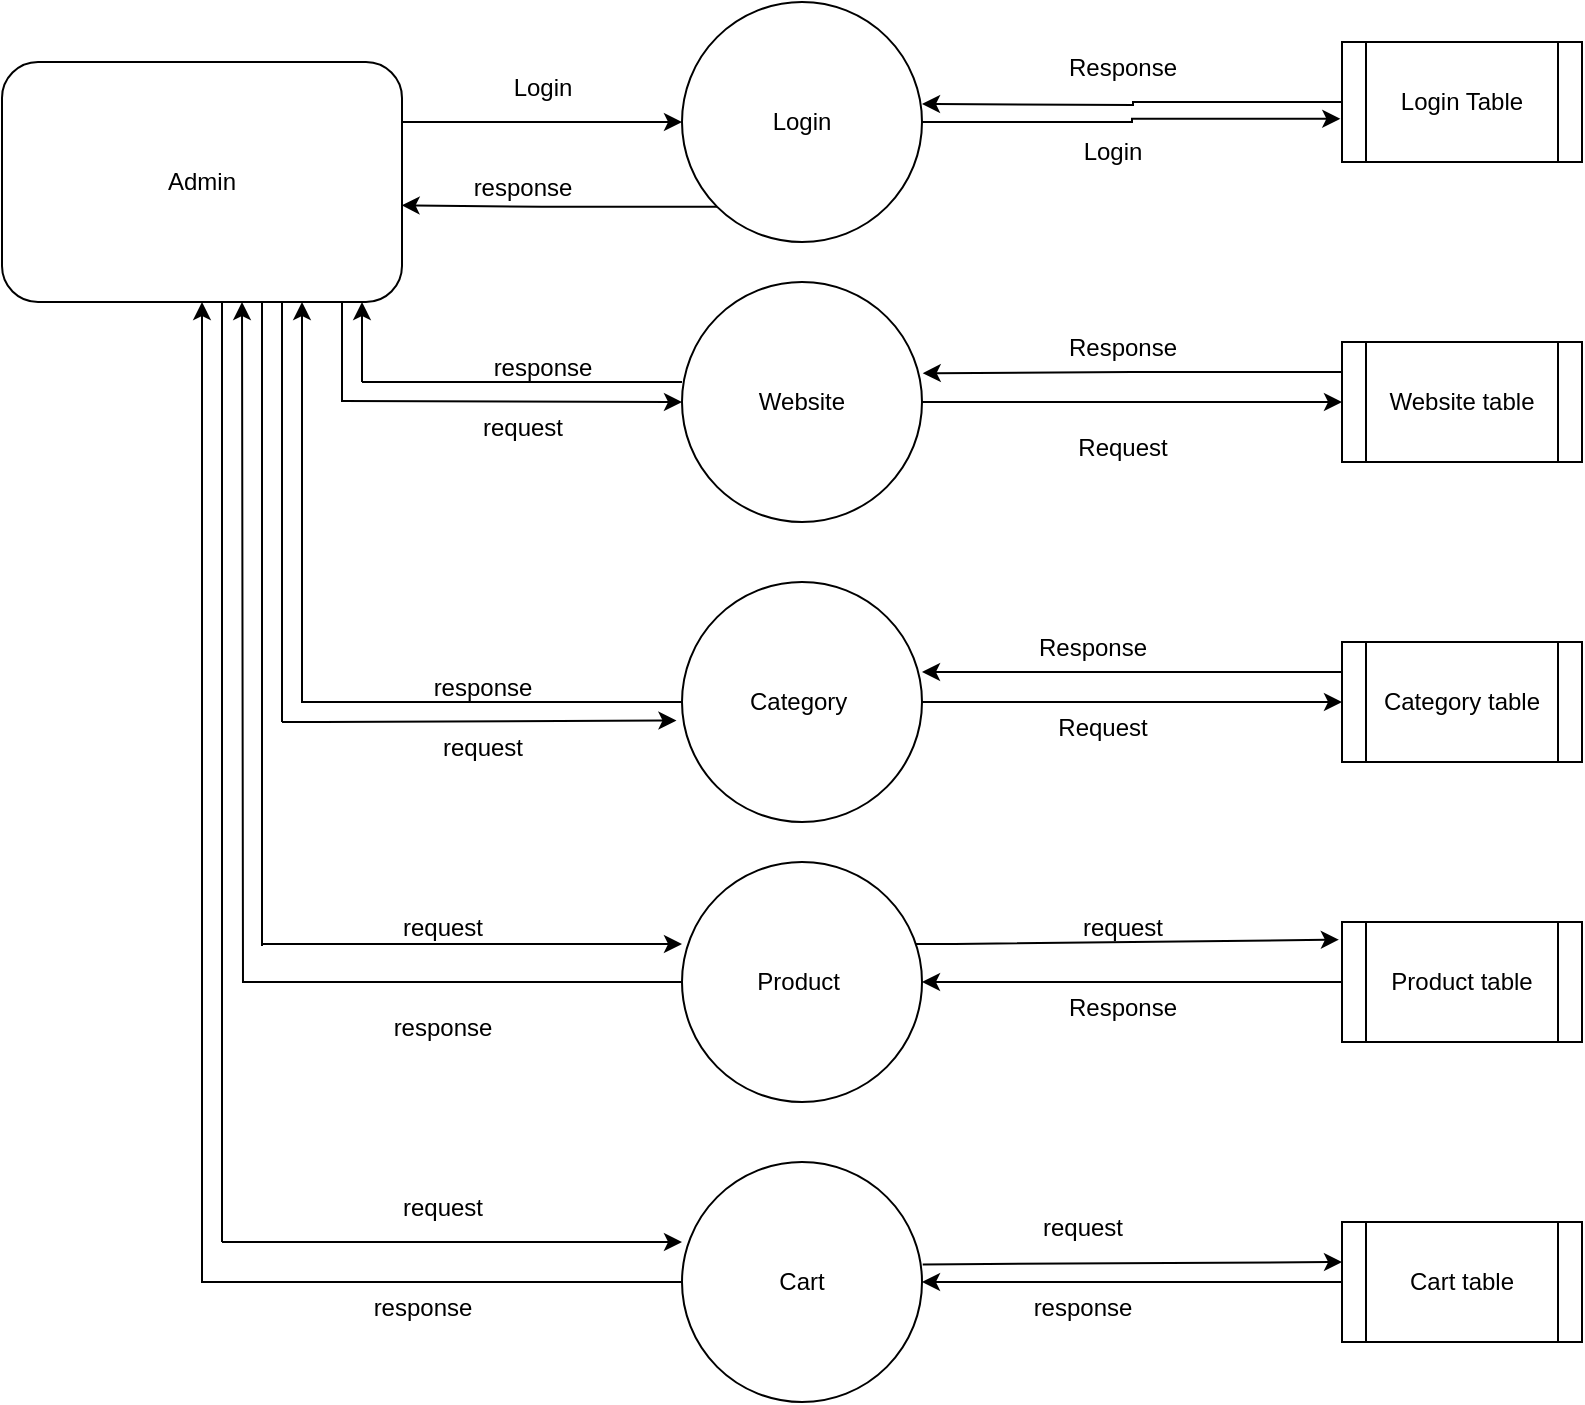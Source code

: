 <mxfile version="21.7.1" type="google">
  <diagram id="_W2-D6lv6X5I8XlYy5jh" name="Flipkart System 1.3">
    <mxGraphModel grid="1" page="1" gridSize="10" guides="1" tooltips="1" connect="1" arrows="1" fold="1" pageScale="1" pageWidth="827" pageHeight="1169" math="0" shadow="0">
      <root>
        <mxCell id="0" />
        <mxCell id="1" parent="0" />
        <mxCell id="AUYIAcIq5_yzCkyYjhh5-2" value="Admin" style="rounded=1;whiteSpace=wrap;html=1;" vertex="1" parent="1">
          <mxGeometry y="80" width="200" height="120" as="geometry" />
        </mxCell>
        <mxCell id="AUYIAcIq5_yzCkyYjhh5-3" style="edgeStyle=orthogonalEdgeStyle;rounded=0;orthogonalLoop=1;jettySize=auto;html=1;entryX=-0.007;entryY=0.64;entryDx=0;entryDy=0;entryPerimeter=0;" edge="1" parent="1" source="AUYIAcIq5_yzCkyYjhh5-4" target="AUYIAcIq5_yzCkyYjhh5-19">
          <mxGeometry relative="1" as="geometry" />
        </mxCell>
        <mxCell id="qrXQUlV4Omx71Ou4RAKh-1" style="edgeStyle=orthogonalEdgeStyle;rounded=0;orthogonalLoop=1;jettySize=auto;html=1;exitX=0;exitY=1;exitDx=0;exitDy=0;entryX=0.999;entryY=0.597;entryDx=0;entryDy=0;entryPerimeter=0;" edge="1" parent="1" source="AUYIAcIq5_yzCkyYjhh5-4" target="AUYIAcIq5_yzCkyYjhh5-2">
          <mxGeometry relative="1" as="geometry" />
        </mxCell>
        <mxCell id="AUYIAcIq5_yzCkyYjhh5-4" value="Login" style="ellipse;whiteSpace=wrap;html=1;aspect=fixed;" vertex="1" parent="1">
          <mxGeometry x="340" y="50" width="120" height="120" as="geometry" />
        </mxCell>
        <mxCell id="AUYIAcIq5_yzCkyYjhh5-5" style="edgeStyle=orthogonalEdgeStyle;rounded=0;orthogonalLoop=1;jettySize=auto;html=1;entryX=0;entryY=0.5;entryDx=0;entryDy=0;" edge="1" parent="1" source="AUYIAcIq5_yzCkyYjhh5-6" target="AUYIAcIq5_yzCkyYjhh5-21">
          <mxGeometry relative="1" as="geometry" />
        </mxCell>
        <mxCell id="AUYIAcIq5_yzCkyYjhh5-6" value="Website" style="ellipse;whiteSpace=wrap;html=1;aspect=fixed;" vertex="1" parent="1">
          <mxGeometry x="340" y="190" width="120" height="120" as="geometry" />
        </mxCell>
        <mxCell id="AUYIAcIq5_yzCkyYjhh5-7" style="edgeStyle=orthogonalEdgeStyle;rounded=0;orthogonalLoop=1;jettySize=auto;html=1;entryX=0.75;entryY=1;entryDx=0;entryDy=0;" edge="1" parent="1" source="AUYIAcIq5_yzCkyYjhh5-9" target="AUYIAcIq5_yzCkyYjhh5-2">
          <mxGeometry relative="1" as="geometry" />
        </mxCell>
        <mxCell id="AUYIAcIq5_yzCkyYjhh5-8" style="edgeStyle=orthogonalEdgeStyle;rounded=0;orthogonalLoop=1;jettySize=auto;html=1;entryX=0;entryY=0.5;entryDx=0;entryDy=0;" edge="1" parent="1" source="AUYIAcIq5_yzCkyYjhh5-9" target="AUYIAcIq5_yzCkyYjhh5-23">
          <mxGeometry relative="1" as="geometry" />
        </mxCell>
        <mxCell id="AUYIAcIq5_yzCkyYjhh5-9" value="Category&amp;nbsp;" style="ellipse;whiteSpace=wrap;html=1;aspect=fixed;" vertex="1" parent="1">
          <mxGeometry x="340" y="340" width="120" height="120" as="geometry" />
        </mxCell>
        <mxCell id="AUYIAcIq5_yzCkyYjhh5-10" style="edgeStyle=orthogonalEdgeStyle;rounded=0;orthogonalLoop=1;jettySize=auto;html=1;" edge="1" parent="1" source="AUYIAcIq5_yzCkyYjhh5-11">
          <mxGeometry relative="1" as="geometry">
            <mxPoint x="120" y="200" as="targetPoint" />
          </mxGeometry>
        </mxCell>
        <mxCell id="AUYIAcIq5_yzCkyYjhh5-11" value="Product&amp;nbsp;" style="ellipse;whiteSpace=wrap;html=1;aspect=fixed;" vertex="1" parent="1">
          <mxGeometry x="340" y="480" width="120" height="120" as="geometry" />
        </mxCell>
        <mxCell id="AUYIAcIq5_yzCkyYjhh5-12" style="edgeStyle=orthogonalEdgeStyle;rounded=0;orthogonalLoop=1;jettySize=auto;html=1;entryX=0.5;entryY=1;entryDx=0;entryDy=0;" edge="1" parent="1" source="AUYIAcIq5_yzCkyYjhh5-13" target="AUYIAcIq5_yzCkyYjhh5-2">
          <mxGeometry relative="1" as="geometry" />
        </mxCell>
        <mxCell id="AUYIAcIq5_yzCkyYjhh5-13" value="Cart" style="ellipse;whiteSpace=wrap;html=1;aspect=fixed;" vertex="1" parent="1">
          <mxGeometry x="340" y="630" width="120" height="120" as="geometry" />
        </mxCell>
        <mxCell id="AUYIAcIq5_yzCkyYjhh5-17" value="" style="endArrow=classic;html=1;rounded=0;entryX=0;entryY=0.5;entryDx=0;entryDy=0;" edge="1" parent="1" target="AUYIAcIq5_yzCkyYjhh5-4">
          <mxGeometry width="50" height="50" relative="1" as="geometry">
            <mxPoint x="200" y="110" as="sourcePoint" />
            <mxPoint x="250" y="60" as="targetPoint" />
          </mxGeometry>
        </mxCell>
        <mxCell id="AUYIAcIq5_yzCkyYjhh5-18" style="edgeStyle=orthogonalEdgeStyle;rounded=0;orthogonalLoop=1;jettySize=auto;html=1;" edge="1" parent="1" source="AUYIAcIq5_yzCkyYjhh5-19">
          <mxGeometry relative="1" as="geometry">
            <mxPoint x="460" y="101" as="targetPoint" />
          </mxGeometry>
        </mxCell>
        <mxCell id="AUYIAcIq5_yzCkyYjhh5-19" value="Login Table" style="shape=process;whiteSpace=wrap;html=1;backgroundOutline=1;" vertex="1" parent="1">
          <mxGeometry x="670" y="70" width="120" height="60" as="geometry" />
        </mxCell>
        <mxCell id="AUYIAcIq5_yzCkyYjhh5-20" style="edgeStyle=orthogonalEdgeStyle;rounded=0;orthogonalLoop=1;jettySize=auto;html=1;exitX=0;exitY=0.25;exitDx=0;exitDy=0;entryX=1.003;entryY=0.38;entryDx=0;entryDy=0;entryPerimeter=0;" edge="1" parent="1" source="AUYIAcIq5_yzCkyYjhh5-21" target="AUYIAcIq5_yzCkyYjhh5-6">
          <mxGeometry relative="1" as="geometry" />
        </mxCell>
        <mxCell id="AUYIAcIq5_yzCkyYjhh5-21" value="Website table" style="shape=process;whiteSpace=wrap;html=1;backgroundOutline=1;" vertex="1" parent="1">
          <mxGeometry x="670" y="220" width="120" height="60" as="geometry" />
        </mxCell>
        <mxCell id="AUYIAcIq5_yzCkyYjhh5-22" style="edgeStyle=orthogonalEdgeStyle;rounded=0;orthogonalLoop=1;jettySize=auto;html=1;exitX=0;exitY=0.25;exitDx=0;exitDy=0;entryX=1;entryY=0.375;entryDx=0;entryDy=0;entryPerimeter=0;" edge="1" parent="1" source="AUYIAcIq5_yzCkyYjhh5-23" target="AUYIAcIq5_yzCkyYjhh5-9">
          <mxGeometry relative="1" as="geometry" />
        </mxCell>
        <mxCell id="AUYIAcIq5_yzCkyYjhh5-23" value="Category table" style="shape=process;whiteSpace=wrap;html=1;backgroundOutline=1;" vertex="1" parent="1">
          <mxGeometry x="670" y="370" width="120" height="60" as="geometry" />
        </mxCell>
        <mxCell id="AUYIAcIq5_yzCkyYjhh5-24" style="edgeStyle=orthogonalEdgeStyle;rounded=0;orthogonalLoop=1;jettySize=auto;html=1;" edge="1" parent="1" source="AUYIAcIq5_yzCkyYjhh5-25" target="AUYIAcIq5_yzCkyYjhh5-11">
          <mxGeometry relative="1" as="geometry" />
        </mxCell>
        <mxCell id="AUYIAcIq5_yzCkyYjhh5-25" value="Product table" style="shape=process;whiteSpace=wrap;html=1;backgroundOutline=1;" vertex="1" parent="1">
          <mxGeometry x="670" y="510" width="120" height="60" as="geometry" />
        </mxCell>
        <mxCell id="AUYIAcIq5_yzCkyYjhh5-26" style="edgeStyle=orthogonalEdgeStyle;rounded=0;orthogonalLoop=1;jettySize=auto;html=1;entryX=1;entryY=0.5;entryDx=0;entryDy=0;" edge="1" parent="1" source="AUYIAcIq5_yzCkyYjhh5-27" target="AUYIAcIq5_yzCkyYjhh5-13">
          <mxGeometry relative="1" as="geometry" />
        </mxCell>
        <mxCell id="AUYIAcIq5_yzCkyYjhh5-27" value="Cart table" style="shape=process;whiteSpace=wrap;html=1;backgroundOutline=1;" vertex="1" parent="1">
          <mxGeometry x="670" y="660" width="120" height="60" as="geometry" />
        </mxCell>
        <mxCell id="AUYIAcIq5_yzCkyYjhh5-29" value="Login" style="text;html=1;align=center;verticalAlign=middle;resizable=0;points=[];autosize=1;strokeColor=none;fillColor=none;" vertex="1" parent="1">
          <mxGeometry x="530" y="110" width="50" height="30" as="geometry" />
        </mxCell>
        <mxCell id="AUYIAcIq5_yzCkyYjhh5-30" value="Response" style="text;html=1;align=center;verticalAlign=middle;resizable=0;points=[];autosize=1;strokeColor=none;fillColor=none;" vertex="1" parent="1">
          <mxGeometry x="520" y="68" width="80" height="30" as="geometry" />
        </mxCell>
        <mxCell id="AUYIAcIq5_yzCkyYjhh5-31" value="Login" style="text;html=1;align=center;verticalAlign=middle;resizable=0;points=[];autosize=1;strokeColor=none;fillColor=none;" vertex="1" parent="1">
          <mxGeometry x="245" y="78" width="50" height="30" as="geometry" />
        </mxCell>
        <mxCell id="AUYIAcIq5_yzCkyYjhh5-32" value="" style="endArrow=none;html=1;rounded=0;" edge="1" parent="1">
          <mxGeometry width="50" height="50" relative="1" as="geometry">
            <mxPoint x="340" y="240" as="sourcePoint" />
            <mxPoint x="180" y="240" as="targetPoint" />
          </mxGeometry>
        </mxCell>
        <mxCell id="AUYIAcIq5_yzCkyYjhh5-33" value="" style="endArrow=classic;html=1;rounded=0;" edge="1" parent="1">
          <mxGeometry width="50" height="50" relative="1" as="geometry">
            <mxPoint x="180" y="240" as="sourcePoint" />
            <mxPoint x="180" y="200" as="targetPoint" />
          </mxGeometry>
        </mxCell>
        <mxCell id="AUYIAcIq5_yzCkyYjhh5-34" value="" style="endArrow=none;html=1;rounded=0;" edge="1" parent="1">
          <mxGeometry width="50" height="50" relative="1" as="geometry">
            <mxPoint x="170" y="250" as="sourcePoint" />
            <mxPoint x="170" y="200" as="targetPoint" />
          </mxGeometry>
        </mxCell>
        <mxCell id="AUYIAcIq5_yzCkyYjhh5-35" value="" style="endArrow=classic;html=1;rounded=0;entryX=0;entryY=0.5;entryDx=0;entryDy=0;" edge="1" parent="1" target="AUYIAcIq5_yzCkyYjhh5-6">
          <mxGeometry width="50" height="50" relative="1" as="geometry">
            <mxPoint x="170" y="249.5" as="sourcePoint" />
            <mxPoint x="320" y="249.5" as="targetPoint" />
          </mxGeometry>
        </mxCell>
        <mxCell id="AUYIAcIq5_yzCkyYjhh5-36" value="" style="endArrow=none;html=1;rounded=0;" edge="1" parent="1">
          <mxGeometry width="50" height="50" relative="1" as="geometry">
            <mxPoint x="140" y="410" as="sourcePoint" />
            <mxPoint x="140" y="200" as="targetPoint" />
          </mxGeometry>
        </mxCell>
        <mxCell id="AUYIAcIq5_yzCkyYjhh5-37" value="" style="endArrow=classic;html=1;rounded=0;entryX=-0.023;entryY=0.577;entryDx=0;entryDy=0;entryPerimeter=0;" edge="1" parent="1" target="AUYIAcIq5_yzCkyYjhh5-9">
          <mxGeometry width="50" height="50" relative="1" as="geometry">
            <mxPoint x="140" y="410" as="sourcePoint" />
            <mxPoint x="190" y="360" as="targetPoint" />
            <Array as="points">
              <mxPoint x="160" y="410" />
            </Array>
          </mxGeometry>
        </mxCell>
        <mxCell id="AUYIAcIq5_yzCkyYjhh5-38" value="Response" style="text;html=1;align=center;verticalAlign=middle;resizable=0;points=[];autosize=1;strokeColor=none;fillColor=none;" vertex="1" parent="1">
          <mxGeometry x="505" y="358" width="80" height="30" as="geometry" />
        </mxCell>
        <mxCell id="AUYIAcIq5_yzCkyYjhh5-39" value="Response" style="text;html=1;align=center;verticalAlign=middle;resizable=0;points=[];autosize=1;strokeColor=none;fillColor=none;" vertex="1" parent="1">
          <mxGeometry x="520" y="208" width="80" height="30" as="geometry" />
        </mxCell>
        <mxCell id="AUYIAcIq5_yzCkyYjhh5-40" value="Request" style="text;html=1;align=center;verticalAlign=middle;resizable=0;points=[];autosize=1;strokeColor=none;fillColor=none;" vertex="1" parent="1">
          <mxGeometry x="525" y="258" width="70" height="30" as="geometry" />
        </mxCell>
        <mxCell id="AUYIAcIq5_yzCkyYjhh5-41" value="Request" style="text;html=1;align=center;verticalAlign=middle;resizable=0;points=[];autosize=1;strokeColor=none;fillColor=none;" vertex="1" parent="1">
          <mxGeometry x="515" y="398" width="70" height="30" as="geometry" />
        </mxCell>
        <mxCell id="AUYIAcIq5_yzCkyYjhh5-50" value="" style="endArrow=classic;html=1;rounded=0;entryX=-0.013;entryY=0.147;entryDx=0;entryDy=0;entryPerimeter=0;" edge="1" parent="1" target="AUYIAcIq5_yzCkyYjhh5-25">
          <mxGeometry width="50" height="50" relative="1" as="geometry">
            <mxPoint x="456.5" y="521" as="sourcePoint" />
            <mxPoint x="653.5" y="520" as="targetPoint" />
            <Array as="points">
              <mxPoint x="476.5" y="521" />
            </Array>
          </mxGeometry>
        </mxCell>
        <mxCell id="AUYIAcIq5_yzCkyYjhh5-51" value="" style="endArrow=classic;html=1;rounded=0;entryX=-0.023;entryY=0.577;entryDx=0;entryDy=0;entryPerimeter=0;exitX=1.003;exitY=0.427;exitDx=0;exitDy=0;exitPerimeter=0;" edge="1" parent="1" source="AUYIAcIq5_yzCkyYjhh5-13">
          <mxGeometry width="50" height="50" relative="1" as="geometry">
            <mxPoint x="473" y="681" as="sourcePoint" />
            <mxPoint x="670" y="680" as="targetPoint" />
            <Array as="points">
              <mxPoint x="493" y="681" />
            </Array>
          </mxGeometry>
        </mxCell>
        <mxCell id="AUYIAcIq5_yzCkyYjhh5-52" value="" style="endArrow=classic;html=1;rounded=0;" edge="1" parent="1">
          <mxGeometry width="50" height="50" relative="1" as="geometry">
            <mxPoint x="130" y="521" as="sourcePoint" />
            <mxPoint x="340" y="521" as="targetPoint" />
          </mxGeometry>
        </mxCell>
        <mxCell id="AUYIAcIq5_yzCkyYjhh5-53" value="" style="endArrow=none;html=1;rounded=0;" edge="1" parent="1">
          <mxGeometry width="50" height="50" relative="1" as="geometry">
            <mxPoint x="130" y="522" as="sourcePoint" />
            <mxPoint x="130" y="200" as="targetPoint" />
            <Array as="points">
              <mxPoint x="130" y="352" />
            </Array>
          </mxGeometry>
        </mxCell>
        <mxCell id="AUYIAcIq5_yzCkyYjhh5-54" value="" style="endArrow=none;html=1;rounded=0;" edge="1" parent="1">
          <mxGeometry width="50" height="50" relative="1" as="geometry">
            <mxPoint x="110" y="670" as="sourcePoint" />
            <mxPoint x="110" y="200" as="targetPoint" />
            <Array as="points">
              <mxPoint x="110" y="352" />
            </Array>
          </mxGeometry>
        </mxCell>
        <mxCell id="AUYIAcIq5_yzCkyYjhh5-55" value="" style="endArrow=classic;html=1;rounded=0;" edge="1" parent="1">
          <mxGeometry width="50" height="50" relative="1" as="geometry">
            <mxPoint x="110" y="670" as="sourcePoint" />
            <mxPoint x="340" y="670" as="targetPoint" />
          </mxGeometry>
        </mxCell>
        <mxCell id="AUYIAcIq5_yzCkyYjhh5-56" value="request" style="text;html=1;align=center;verticalAlign=middle;resizable=0;points=[];autosize=1;strokeColor=none;fillColor=none;" vertex="1" parent="1">
          <mxGeometry x="530" y="498" width="60" height="30" as="geometry" />
        </mxCell>
        <mxCell id="AUYIAcIq5_yzCkyYjhh5-57" value="Response" style="text;html=1;align=center;verticalAlign=middle;resizable=0;points=[];autosize=1;strokeColor=none;fillColor=none;" vertex="1" parent="1">
          <mxGeometry x="520" y="538" width="80" height="30" as="geometry" />
        </mxCell>
        <mxCell id="AUYIAcIq5_yzCkyYjhh5-58" value="response" style="text;html=1;align=center;verticalAlign=middle;resizable=0;points=[];autosize=1;strokeColor=none;fillColor=none;" vertex="1" parent="1">
          <mxGeometry x="235" y="218" width="70" height="30" as="geometry" />
        </mxCell>
        <mxCell id="AUYIAcIq5_yzCkyYjhh5-59" value="request" style="text;html=1;align=center;verticalAlign=middle;resizable=0;points=[];autosize=1;strokeColor=none;fillColor=none;" vertex="1" parent="1">
          <mxGeometry x="230" y="248" width="60" height="30" as="geometry" />
        </mxCell>
        <mxCell id="AUYIAcIq5_yzCkyYjhh5-60" value="response" style="text;html=1;align=center;verticalAlign=middle;resizable=0;points=[];autosize=1;strokeColor=none;fillColor=none;" vertex="1" parent="1">
          <mxGeometry x="205" y="378" width="70" height="30" as="geometry" />
        </mxCell>
        <mxCell id="AUYIAcIq5_yzCkyYjhh5-61" value="request" style="text;html=1;align=center;verticalAlign=middle;resizable=0;points=[];autosize=1;strokeColor=none;fillColor=none;" vertex="1" parent="1">
          <mxGeometry x="210" y="408" width="60" height="30" as="geometry" />
        </mxCell>
        <mxCell id="AUYIAcIq5_yzCkyYjhh5-62" value="request" style="text;html=1;align=center;verticalAlign=middle;resizable=0;points=[];autosize=1;strokeColor=none;fillColor=none;" vertex="1" parent="1">
          <mxGeometry x="190" y="498" width="60" height="30" as="geometry" />
        </mxCell>
        <mxCell id="AUYIAcIq5_yzCkyYjhh5-63" value="response" style="text;html=1;align=center;verticalAlign=middle;resizable=0;points=[];autosize=1;strokeColor=none;fillColor=none;" vertex="1" parent="1">
          <mxGeometry x="185" y="548" width="70" height="30" as="geometry" />
        </mxCell>
        <mxCell id="AUYIAcIq5_yzCkyYjhh5-64" value="request" style="text;html=1;align=center;verticalAlign=middle;resizable=0;points=[];autosize=1;strokeColor=none;fillColor=none;" vertex="1" parent="1">
          <mxGeometry x="190" y="638" width="60" height="30" as="geometry" />
        </mxCell>
        <mxCell id="AUYIAcIq5_yzCkyYjhh5-65" value="response" style="text;html=1;align=center;verticalAlign=middle;resizable=0;points=[];autosize=1;strokeColor=none;fillColor=none;" vertex="1" parent="1">
          <mxGeometry x="175" y="688" width="70" height="30" as="geometry" />
        </mxCell>
        <mxCell id="AUYIAcIq5_yzCkyYjhh5-66" value="request" style="text;html=1;align=center;verticalAlign=middle;resizable=0;points=[];autosize=1;strokeColor=none;fillColor=none;" vertex="1" parent="1">
          <mxGeometry x="510" y="648" width="60" height="30" as="geometry" />
        </mxCell>
        <mxCell id="AUYIAcIq5_yzCkyYjhh5-67" value="response" style="text;html=1;align=center;verticalAlign=middle;resizable=0;points=[];autosize=1;strokeColor=none;fillColor=none;" vertex="1" parent="1">
          <mxGeometry x="505" y="688" width="70" height="30" as="geometry" />
        </mxCell>
        <mxCell id="YJXjgFJDtZ89pSUGpGok-1" value="response" style="text;html=1;align=center;verticalAlign=middle;resizable=0;points=[];autosize=1;strokeColor=none;fillColor=none;" vertex="1" parent="1">
          <mxGeometry x="225" y="128" width="70" height="30" as="geometry" />
        </mxCell>
      </root>
    </mxGraphModel>
  </diagram>
</mxfile>
